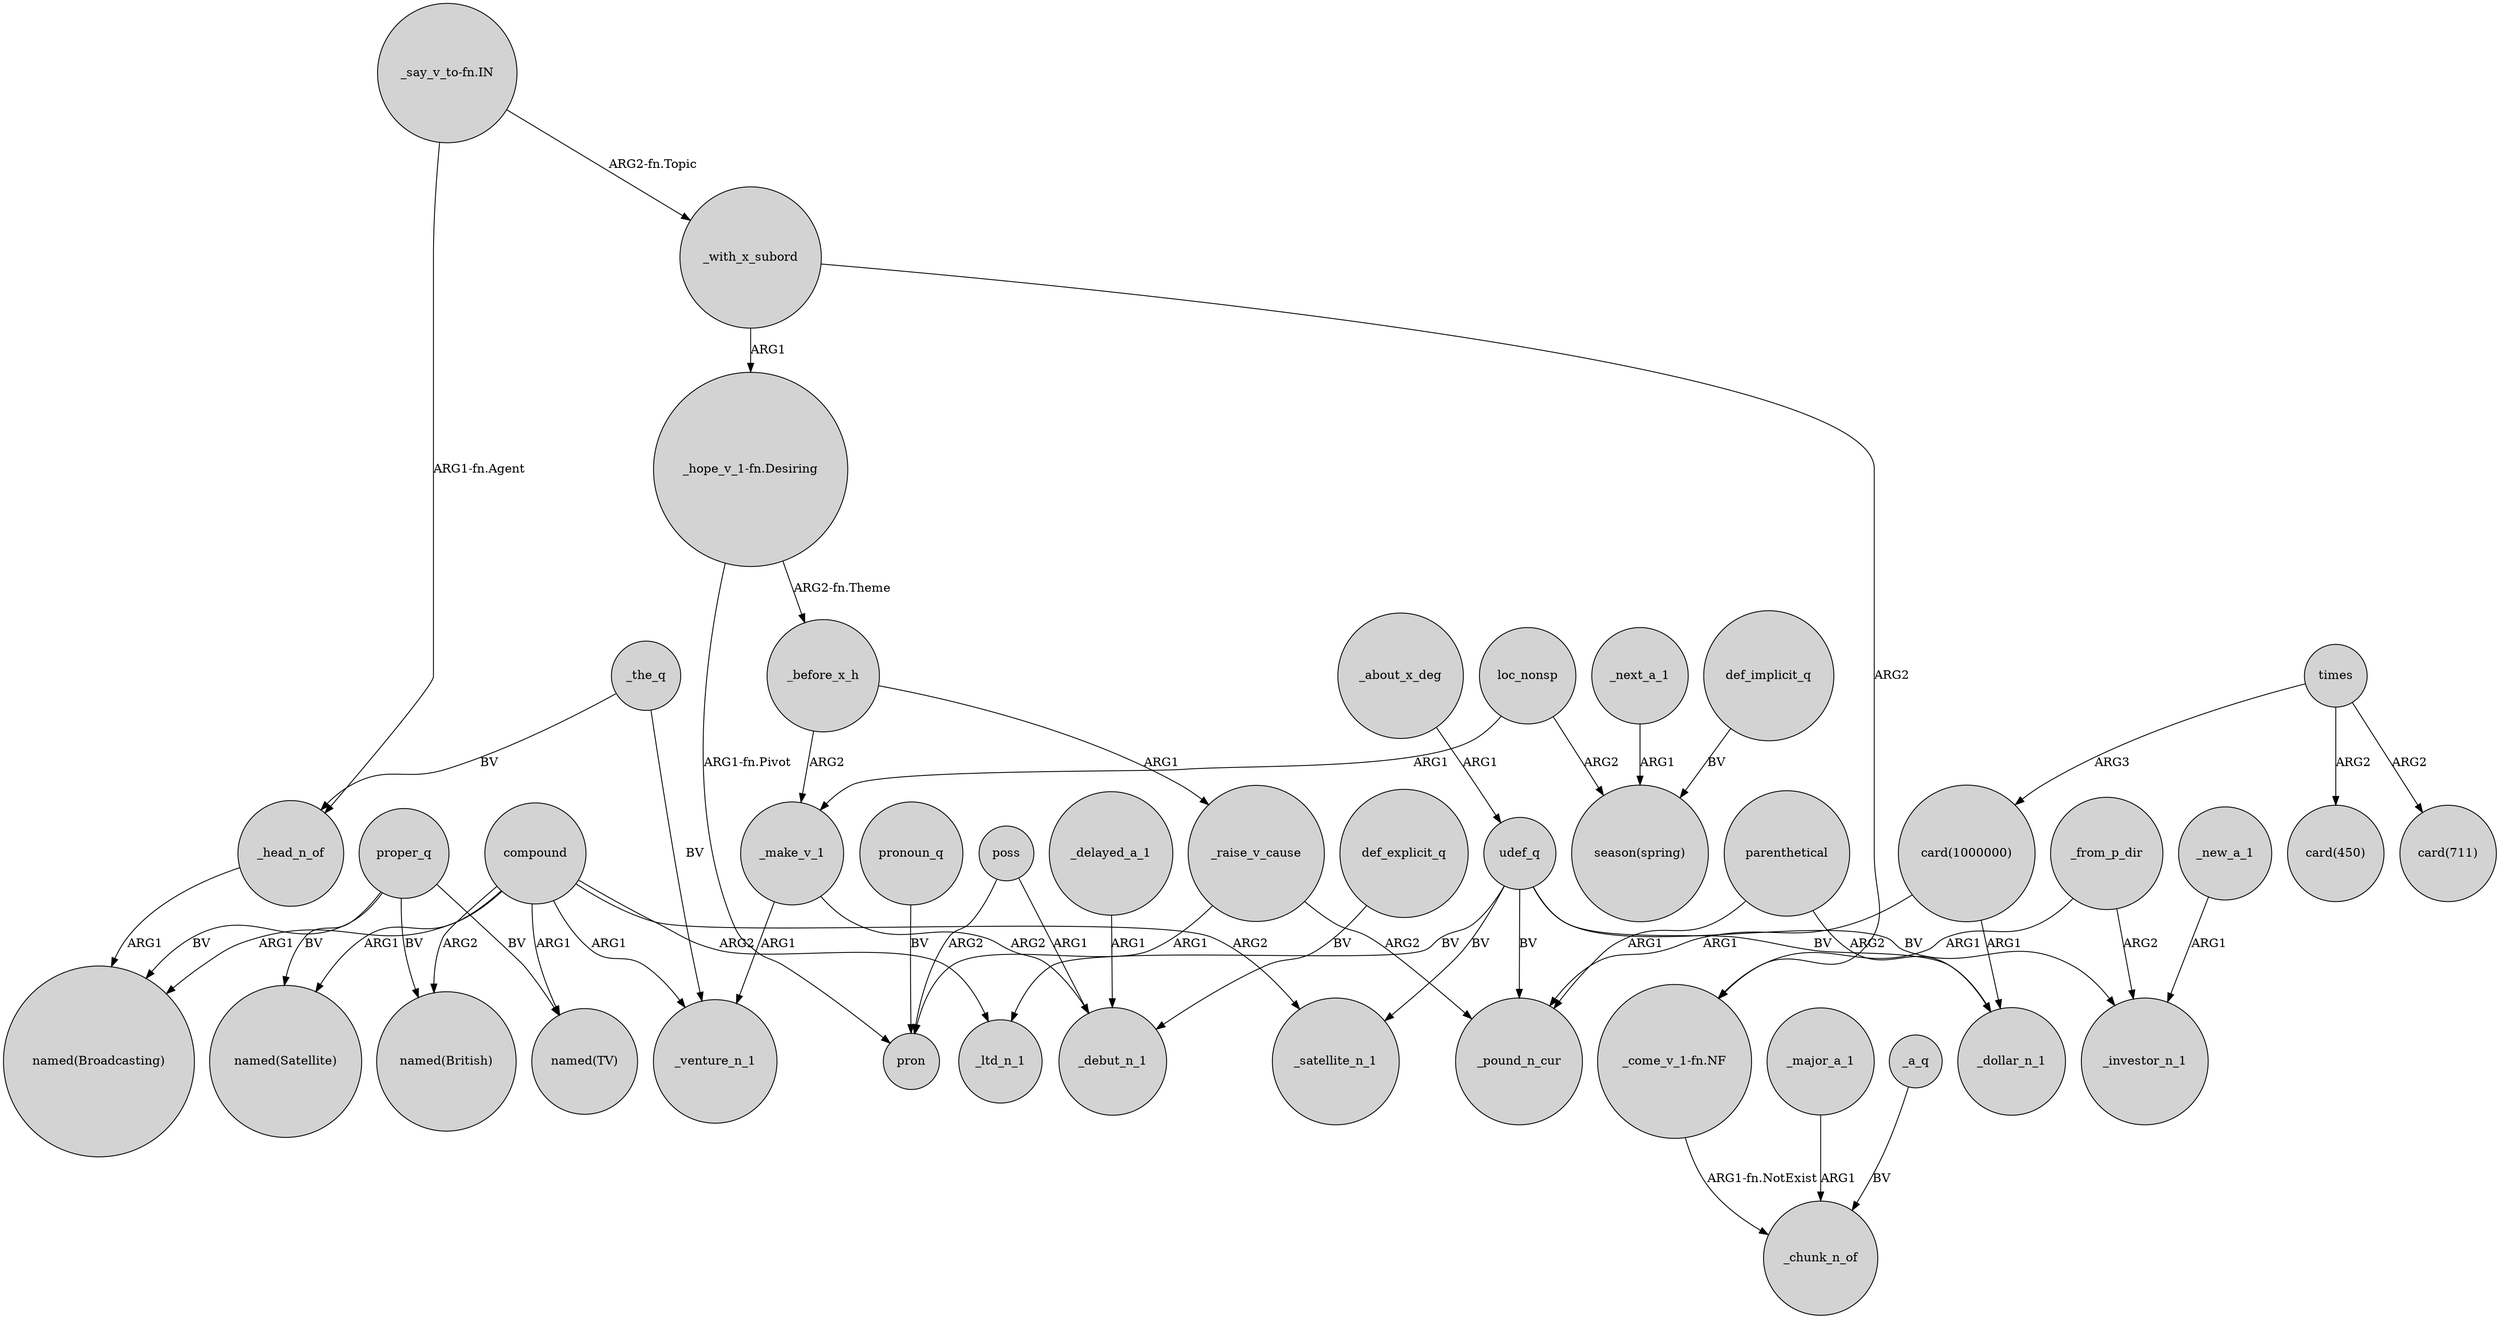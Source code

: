digraph {
	node [shape=circle style=filled]
	compound -> _venture_n_1 [label=ARG1]
	"_hope_v_1-fn.Desiring" -> pron [label="ARG1-fn.Pivot"]
	poss -> _debut_n_1 [label=ARG1]
	"card(1000000)" -> _dollar_n_1 [label=ARG1]
	_new_a_1 -> _investor_n_1 [label=ARG1]
	poss -> pron [label=ARG2]
	times -> "card(450)" [label=ARG2]
	udef_q -> _investor_n_1 [label=BV]
	proper_q -> "named(Broadcasting)" [label=BV]
	"card(1000000)" -> _pound_n_cur [label=ARG1]
	compound -> "named(British)" [label=ARG2]
	compound -> "named(Broadcasting)" [label=ARG1]
	_with_x_subord -> "_come_v_1-fn.NF" [label=ARG2]
	compound -> "named(Satellite)" [label=ARG1]
	loc_nonsp -> "season(spring)" [label=ARG2]
	compound -> "named(TV)" [label=ARG1]
	_the_q -> _head_n_of [label=BV]
	"_hope_v_1-fn.Desiring" -> _before_x_h [label="ARG2-fn.Theme"]
	proper_q -> "named(Satellite)" [label=BV]
	udef_q -> _pound_n_cur [label=BV]
	udef_q -> _satellite_n_1 [label=BV]
	proper_q -> "named(TV)" [label=BV]
	_about_x_deg -> udef_q [label=ARG1]
	_from_p_dir -> _investor_n_1 [label=ARG2]
	proper_q -> "named(British)" [label=BV]
	"_say_v_to-fn.IN" -> _with_x_subord [label="ARG2-fn.Topic"]
	_make_v_1 -> _debut_n_1 [label=ARG2]
	"_say_v_to-fn.IN" -> _head_n_of [label="ARG1-fn.Agent"]
	_delayed_a_1 -> _debut_n_1 [label=ARG1]
	pronoun_q -> pron [label=BV]
	times -> "card(711)" [label=ARG2]
	"_come_v_1-fn.NF" -> _chunk_n_of [label="ARG1-fn.NotExist"]
	_raise_v_cause -> _pound_n_cur [label=ARG2]
	_make_v_1 -> _venture_n_1 [label=ARG1]
	parenthetical -> _pound_n_cur [label=ARG1]
	times -> "card(1000000)" [label=ARG3]
	_major_a_1 -> _chunk_n_of [label=ARG1]
	loc_nonsp -> _make_v_1 [label=ARG1]
	_before_x_h -> _make_v_1 [label=ARG2]
	_the_q -> _venture_n_1 [label=BV]
	_a_q -> _chunk_n_of [label=BV]
	_before_x_h -> _raise_v_cause [label=ARG1]
	compound -> _ltd_n_1 [label=ARG2]
	def_implicit_q -> "season(spring)" [label=BV]
	udef_q -> _dollar_n_1 [label=BV]
	_raise_v_cause -> pron [label=ARG1]
	compound -> _satellite_n_1 [label=ARG2]
	def_explicit_q -> _debut_n_1 [label=BV]
	_next_a_1 -> "season(spring)" [label=ARG1]
	_from_p_dir -> "_come_v_1-fn.NF" [label=ARG1]
	udef_q -> _ltd_n_1 [label=BV]
	parenthetical -> _dollar_n_1 [label=ARG2]
	_head_n_of -> "named(Broadcasting)" [label=ARG1]
	_with_x_subord -> "_hope_v_1-fn.Desiring" [label=ARG1]
}
